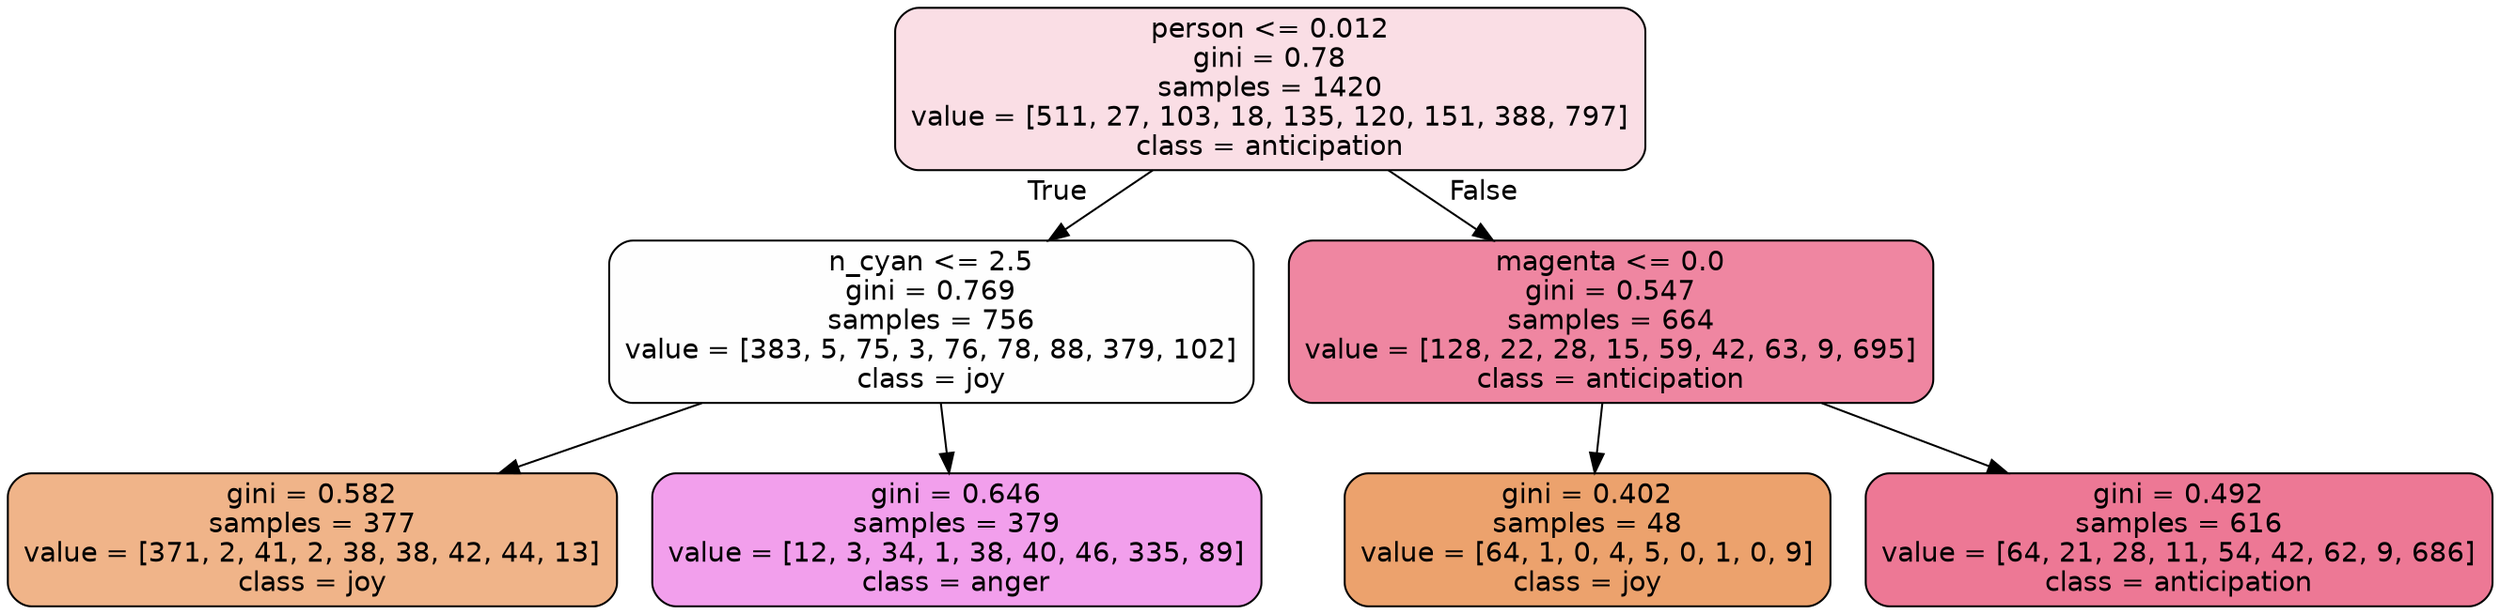 digraph Tree {
node [shape=box, style="filled, rounded", color="black", fontname=helvetica] ;
edge [fontname=helvetica] ;
0 [label="person <= 0.012\ngini = 0.78\nsamples = 1420\nvalue = [511, 27, 103, 18, 135, 120, 151, 388, 797]\nclass = anticipation", fillcolor="#e539642a"] ;
1 [label="n_cyan <= 2.5\ngini = 0.769\nsamples = 756\nvalue = [383, 5, 75, 3, 76, 78, 88, 379, 102]\nclass = joy", fillcolor="#e5813901"] ;
0 -> 1 [labeldistance=2.5, labelangle=45, headlabel="True"] ;
2 [label="gini = 0.582\nsamples = 377\nvalue = [371, 2, 41, 2, 38, 38, 42, 44, 13]\nclass = joy", fillcolor="#e5813998"] ;
1 -> 2 ;
3 [label="gini = 0.646\nsamples = 379\nvalue = [12, 3, 34, 1, 38, 40, 46, 335, 89]\nclass = anger", fillcolor="#e539d77b"] ;
1 -> 3 ;
4 [label="magenta <= 0.0\ngini = 0.547\nsamples = 664\nvalue = [128, 22, 28, 15, 59, 42, 63, 9, 695]\nclass = anticipation", fillcolor="#e539649b"] ;
0 -> 4 [labeldistance=2.5, labelangle=-45, headlabel="False"] ;
5 [label="gini = 0.402\nsamples = 48\nvalue = [64, 1, 0, 4, 5, 0, 1, 0, 9]\nclass = joy", fillcolor="#e58139bb"] ;
4 -> 5 ;
6 [label="gini = 0.492\nsamples = 616\nvalue = [64, 21, 28, 11, 54, 42, 62, 9, 686]\nclass = anticipation", fillcolor="#e53964ae"] ;
4 -> 6 ;
}